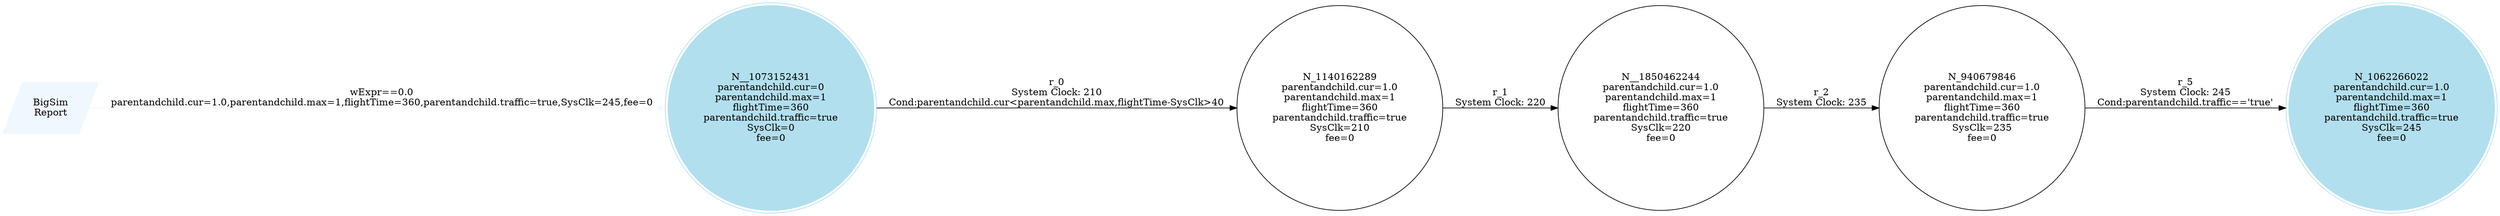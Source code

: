 digraph reaction_graph {
   rankdir=LR;
   Node [shape = circle];
   BigSim_Report [shape = parallelogram color = aliceblue style=filled label="BigSim
Report"];
BigSim_Report -> N__1073152431[color = aliceblue label = "wExpr==0.0
parentandchild.cur=1.0,parentandchild.max=1,flightTime=360,parentandchild.traffic=true,SysClk=245,fee=0"];
 N__1073152431
 [shape=circle, color=lightblue2, style=filled];
N_1062266022[ shape = doublecircle, color=lightblue2, style=filled, label="N_1062266022
parentandchild.cur=1.0
parentandchild.max=1
flightTime=360
parentandchild.traffic=true
SysClk=245
fee=0"];
N__1850462244[ label="N__1850462244
parentandchild.cur=1.0
parentandchild.max=1
flightTime=360
parentandchild.traffic=true
SysClk=220
fee=0"];
 N__1850462244 -> N_940679846[ label = "r_2
System Clock: 235"];
N_940679846[ label="N_940679846
parentandchild.cur=1.0
parentandchild.max=1
flightTime=360
parentandchild.traffic=true
SysClk=235
fee=0"];
 N_940679846 -> N_1062266022[ label = "r_5
System Clock: 245
Cond:parentandchild.traffic=='true'"];
N__1073152431[ shape = doublecircle, color=lightblue2, style=filled, label="N__1073152431
parentandchild.cur=0
parentandchild.max=1
flightTime=360
parentandchild.traffic=true
SysClk=0
fee=0"];
 N__1073152431 -> N_1140162289[ label = "r_0
System Clock: 210
Cond:parentandchild.cur<parentandchild.max,flightTime-SysClk>40"];
N_1140162289[ label="N_1140162289
parentandchild.cur=1.0
parentandchild.max=1
flightTime=360
parentandchild.traffic=true
SysClk=210
fee=0"];
 N_1140162289 -> N__1850462244[ label = "r_1
System Clock: 220"];
}
